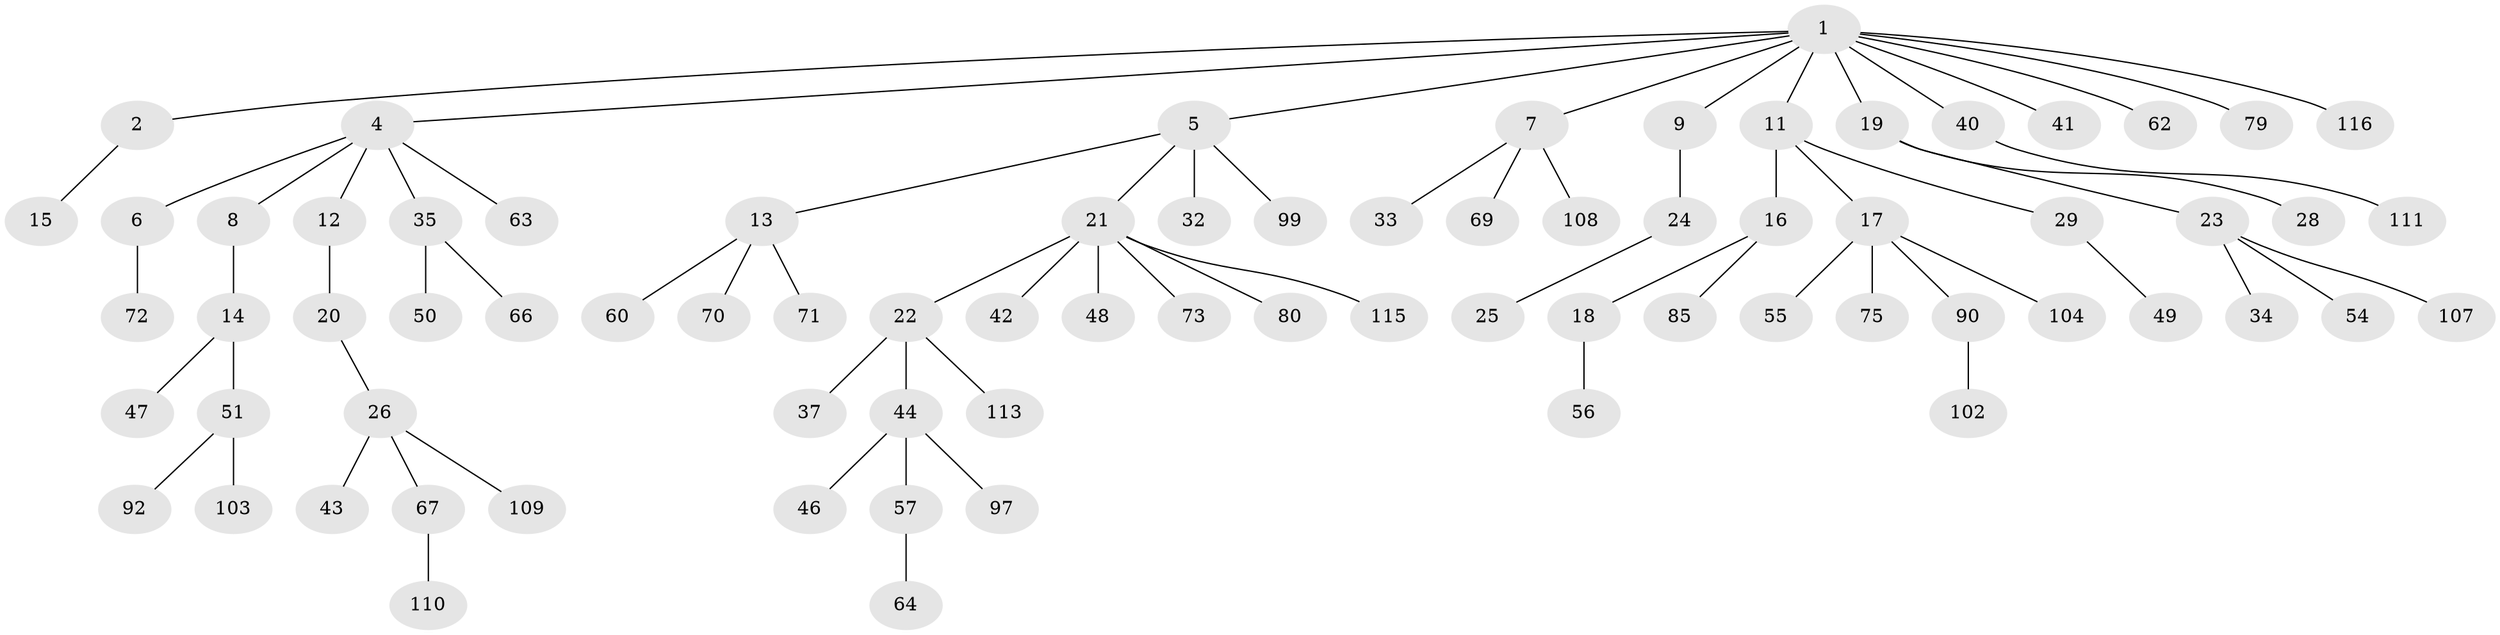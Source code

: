 // original degree distribution, {9: 0.008620689655172414, 3: 0.12931034482758622, 5: 0.034482758620689655, 6: 0.008620689655172414, 2: 0.2413793103448276, 4: 0.0603448275862069, 7: 0.008620689655172414, 1: 0.5086206896551724}
// Generated by graph-tools (version 1.1) at 2025/42/03/06/25 10:42:06]
// undirected, 76 vertices, 75 edges
graph export_dot {
graph [start="1"]
  node [color=gray90,style=filled];
  1 [super="+3"];
  2 [super="+105"];
  4 [super="+10"];
  5 [super="+100"];
  6;
  7 [super="+52"];
  8 [super="+65"];
  9;
  11 [super="+77"];
  12 [super="+27"];
  13 [super="+36"];
  14 [super="+53"];
  15 [super="+76"];
  16;
  17 [super="+87"];
  18;
  19;
  20 [super="+45"];
  21 [super="+38"];
  22 [super="+93"];
  23 [super="+39"];
  24 [super="+30"];
  25;
  26 [super="+31"];
  28 [super="+58"];
  29 [super="+82"];
  32 [super="+78"];
  33;
  34 [super="+114"];
  35 [super="+84"];
  37;
  40 [super="+86"];
  41;
  42;
  43 [super="+68"];
  44 [super="+59"];
  46;
  47 [super="+74"];
  48;
  49;
  50 [super="+98"];
  51;
  54 [super="+61"];
  55;
  56 [super="+89"];
  57 [super="+88"];
  60;
  62;
  63 [super="+96"];
  64;
  66;
  67;
  69 [super="+83"];
  70;
  71;
  72 [super="+112"];
  73 [super="+81"];
  75;
  79 [super="+101"];
  80 [super="+94"];
  85 [super="+91"];
  90 [super="+95"];
  92;
  97;
  99 [super="+106"];
  102;
  103;
  104;
  107;
  108;
  109;
  110;
  111;
  113;
  115;
  116;
  1 -- 2;
  1 -- 5;
  1 -- 11;
  1 -- 19;
  1 -- 40;
  1 -- 41;
  1 -- 79;
  1 -- 116;
  1 -- 4;
  1 -- 7;
  1 -- 9;
  1 -- 62;
  2 -- 15;
  4 -- 6;
  4 -- 8;
  4 -- 12;
  4 -- 35;
  4 -- 63;
  5 -- 13;
  5 -- 21;
  5 -- 32;
  5 -- 99;
  6 -- 72;
  7 -- 33;
  7 -- 108;
  7 -- 69;
  8 -- 14;
  9 -- 24;
  11 -- 16;
  11 -- 17;
  11 -- 29;
  12 -- 20;
  13 -- 60;
  13 -- 70;
  13 -- 71;
  14 -- 47;
  14 -- 51;
  16 -- 18;
  16 -- 85;
  17 -- 55;
  17 -- 75;
  17 -- 104;
  17 -- 90;
  18 -- 56;
  19 -- 23;
  19 -- 28;
  20 -- 26;
  21 -- 22;
  21 -- 42;
  21 -- 48;
  21 -- 80;
  21 -- 115;
  21 -- 73;
  22 -- 37;
  22 -- 44;
  22 -- 113;
  23 -- 34;
  23 -- 107;
  23 -- 54;
  24 -- 25;
  26 -- 43;
  26 -- 109;
  26 -- 67;
  29 -- 49;
  35 -- 50;
  35 -- 66;
  40 -- 111;
  44 -- 46;
  44 -- 57;
  44 -- 97;
  51 -- 92;
  51 -- 103;
  57 -- 64;
  67 -- 110;
  90 -- 102;
}
